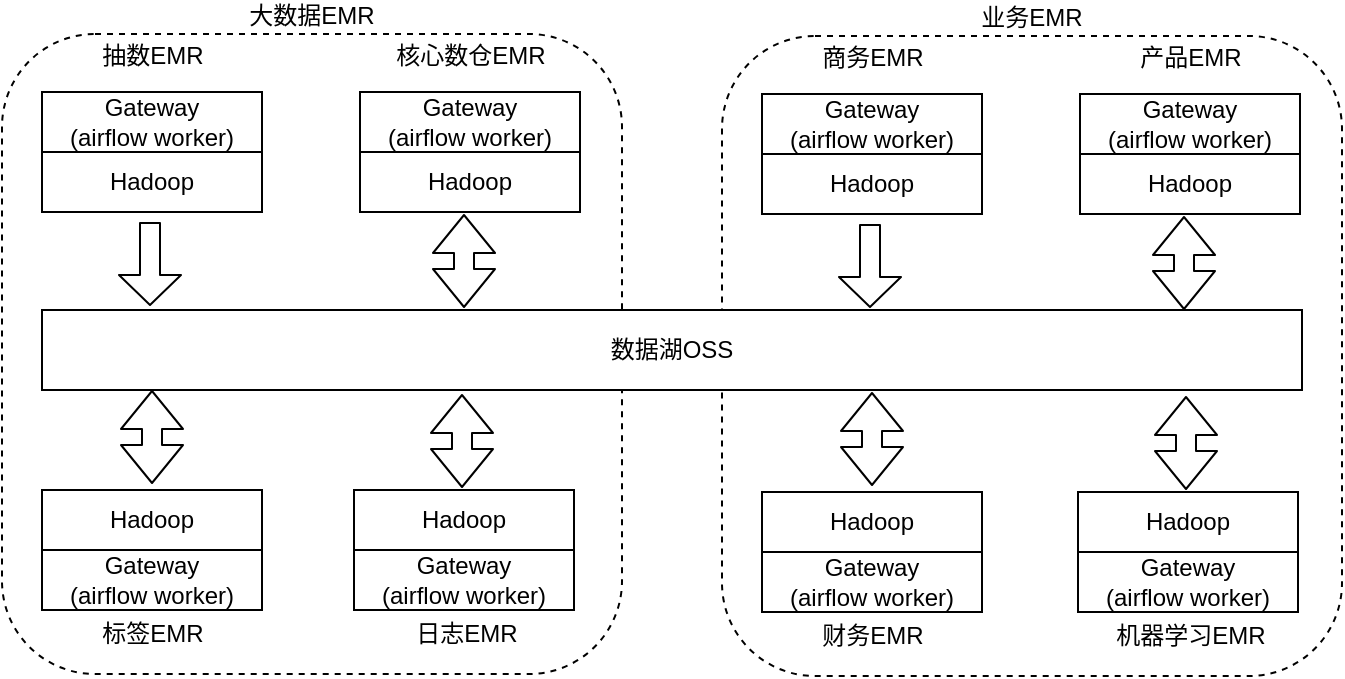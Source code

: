 <mxfile version="14.1.1" type="github"><diagram id="jwJnwgBdLn-p7Ej8F0kH" name="Page-1"><mxGraphModel dx="2066" dy="1074" grid="1" gridSize="10" guides="1" tooltips="1" connect="1" arrows="1" fold="1" page="1" pageScale="1" pageWidth="827" pageHeight="1169" math="0" shadow="0"><root><mxCell id="0"/><mxCell id="1" parent="0"/><mxCell id="lM-Ca0Ui1ZtqQbaLC1SC-33" value="业务EMR" style="rounded=1;whiteSpace=wrap;html=1;dashed=1;labelPosition=center;verticalLabelPosition=top;align=center;verticalAlign=bottom;" vertex="1" parent="1"><mxGeometry x="450" y="111" width="310" height="320" as="geometry"/></mxCell><mxCell id="lM-Ca0Ui1ZtqQbaLC1SC-34" value="" style="shape=flexArrow;endArrow=classic;html=1;width=10;endSize=4.67;" edge="1" parent="1"><mxGeometry width="50" height="50" relative="1" as="geometry"><mxPoint x="524" y="205" as="sourcePoint"/><mxPoint x="524" y="247" as="targetPoint"/></mxGeometry></mxCell><mxCell id="lM-Ca0Ui1ZtqQbaLC1SC-35" value="" style="group" vertex="1" connectable="0" parent="1"><mxGeometry x="470" y="112" width="110" height="88" as="geometry"/></mxCell><mxCell id="lM-Ca0Ui1ZtqQbaLC1SC-36" value="Gateway&lt;br&gt;(airflow worker)" style="rounded=0;whiteSpace=wrap;html=1;" vertex="1" parent="lM-Ca0Ui1ZtqQbaLC1SC-35"><mxGeometry y="28" width="110" height="30" as="geometry"/></mxCell><mxCell id="lM-Ca0Ui1ZtqQbaLC1SC-37" value="Hadoop" style="rounded=0;whiteSpace=wrap;html=1;" vertex="1" parent="lM-Ca0Ui1ZtqQbaLC1SC-35"><mxGeometry y="58" width="110" height="30" as="geometry"/></mxCell><mxCell id="lM-Ca0Ui1ZtqQbaLC1SC-38" value="商务EMR" style="text;html=1;strokeColor=none;fillColor=none;align=center;verticalAlign=middle;whiteSpace=wrap;rounded=0;" vertex="1" parent="lM-Ca0Ui1ZtqQbaLC1SC-35"><mxGeometry x="27.5" width="55" height="20" as="geometry"/></mxCell><mxCell id="lM-Ca0Ui1ZtqQbaLC1SC-39" value="" style="group" vertex="1" connectable="0" parent="1"><mxGeometry x="629" y="112" width="110" height="88" as="geometry"/></mxCell><mxCell id="lM-Ca0Ui1ZtqQbaLC1SC-40" value="Gateway&lt;br&gt;(airflow worker)" style="rounded=0;whiteSpace=wrap;html=1;" vertex="1" parent="lM-Ca0Ui1ZtqQbaLC1SC-39"><mxGeometry y="28" width="110" height="30" as="geometry"/></mxCell><mxCell id="lM-Ca0Ui1ZtqQbaLC1SC-41" value="Hadoop" style="rounded=0;whiteSpace=wrap;html=1;" vertex="1" parent="lM-Ca0Ui1ZtqQbaLC1SC-39"><mxGeometry y="58" width="110" height="30" as="geometry"/></mxCell><mxCell id="lM-Ca0Ui1ZtqQbaLC1SC-42" value="产品EMR" style="text;html=1;strokeColor=none;fillColor=none;align=center;verticalAlign=middle;whiteSpace=wrap;rounded=0;" vertex="1" parent="lM-Ca0Ui1ZtqQbaLC1SC-39"><mxGeometry x="14" width="82.5" height="20" as="geometry"/></mxCell><mxCell id="lM-Ca0Ui1ZtqQbaLC1SC-43" value="" style="shape=flexArrow;endArrow=classic;startArrow=classic;html=1;" edge="1" parent="1"><mxGeometry width="50" height="50" relative="1" as="geometry"><mxPoint x="681" y="248" as="sourcePoint"/><mxPoint x="681" y="201" as="targetPoint"/></mxGeometry></mxCell><mxCell id="lM-Ca0Ui1ZtqQbaLC1SC-44" value="" style="shape=flexArrow;endArrow=classic;startArrow=classic;html=1;" edge="1" parent="1"><mxGeometry width="50" height="50" relative="1" as="geometry"><mxPoint x="525" y="336" as="sourcePoint"/><mxPoint x="525" y="289" as="targetPoint"/></mxGeometry></mxCell><mxCell id="lM-Ca0Ui1ZtqQbaLC1SC-45" value="" style="group" vertex="1" connectable="0" parent="1"><mxGeometry x="470" y="339" width="110" height="82" as="geometry"/></mxCell><mxCell id="lM-Ca0Ui1ZtqQbaLC1SC-46" value="Gateway&lt;br&gt;(airflow worker)" style="rounded=0;whiteSpace=wrap;html=1;" vertex="1" parent="lM-Ca0Ui1ZtqQbaLC1SC-45"><mxGeometry y="30" width="110" height="30" as="geometry"/></mxCell><mxCell id="lM-Ca0Ui1ZtqQbaLC1SC-47" value="Hadoop" style="rounded=0;whiteSpace=wrap;html=1;" vertex="1" parent="lM-Ca0Ui1ZtqQbaLC1SC-45"><mxGeometry width="110" height="30" as="geometry"/></mxCell><mxCell id="lM-Ca0Ui1ZtqQbaLC1SC-48" value="财务EMR" style="text;html=1;strokeColor=none;fillColor=none;align=center;verticalAlign=middle;whiteSpace=wrap;rounded=0;" vertex="1" parent="lM-Ca0Ui1ZtqQbaLC1SC-45"><mxGeometry x="27.5" y="62" width="55" height="20" as="geometry"/></mxCell><mxCell id="lM-Ca0Ui1ZtqQbaLC1SC-49" value="" style="group" vertex="1" connectable="0" parent="1"><mxGeometry x="628" y="339" width="110" height="82" as="geometry"/></mxCell><mxCell id="lM-Ca0Ui1ZtqQbaLC1SC-50" value="Gateway&lt;br&gt;(airflow worker)" style="rounded=0;whiteSpace=wrap;html=1;" vertex="1" parent="lM-Ca0Ui1ZtqQbaLC1SC-49"><mxGeometry y="30" width="110" height="30" as="geometry"/></mxCell><mxCell id="lM-Ca0Ui1ZtqQbaLC1SC-51" value="Hadoop" style="rounded=0;whiteSpace=wrap;html=1;" vertex="1" parent="lM-Ca0Ui1ZtqQbaLC1SC-49"><mxGeometry width="110" height="30" as="geometry"/></mxCell><mxCell id="lM-Ca0Ui1ZtqQbaLC1SC-52" value="机器学习EMR" style="text;html=1;strokeColor=none;fillColor=none;align=center;verticalAlign=middle;whiteSpace=wrap;rounded=0;" vertex="1" parent="lM-Ca0Ui1ZtqQbaLC1SC-49"><mxGeometry x="15" y="62" width="82.5" height="20" as="geometry"/></mxCell><mxCell id="lM-Ca0Ui1ZtqQbaLC1SC-53" value="" style="shape=flexArrow;endArrow=classic;startArrow=classic;html=1;" edge="1" parent="1"><mxGeometry width="50" height="50" relative="1" as="geometry"><mxPoint x="682" y="338" as="sourcePoint"/><mxPoint x="682" y="291" as="targetPoint"/></mxGeometry></mxCell><mxCell id="lM-Ca0Ui1ZtqQbaLC1SC-2" value="大数据EMR" style="rounded=1;whiteSpace=wrap;html=1;dashed=1;labelPosition=center;verticalLabelPosition=top;align=center;verticalAlign=bottom;" vertex="1" parent="1"><mxGeometry x="90" y="110" width="310" height="320" as="geometry"/></mxCell><mxCell id="lM-Ca0Ui1ZtqQbaLC1SC-1" value="数据湖OSS" style="rounded=0;whiteSpace=wrap;html=1;" vertex="1" parent="1"><mxGeometry x="110" y="248" width="630" height="40" as="geometry"/></mxCell><mxCell id="lM-Ca0Ui1ZtqQbaLC1SC-9" value="" style="shape=flexArrow;endArrow=classic;html=1;width=10;endSize=4.67;" edge="1" parent="1"><mxGeometry width="50" height="50" relative="1" as="geometry"><mxPoint x="164" y="204" as="sourcePoint"/><mxPoint x="164" y="246" as="targetPoint"/></mxGeometry></mxCell><mxCell id="lM-Ca0Ui1ZtqQbaLC1SC-12" value="" style="group" vertex="1" connectable="0" parent="1"><mxGeometry x="110" y="111" width="110" height="88" as="geometry"/></mxCell><mxCell id="lM-Ca0Ui1ZtqQbaLC1SC-4" value="Gateway&lt;br&gt;(airflow worker)" style="rounded=0;whiteSpace=wrap;html=1;" vertex="1" parent="lM-Ca0Ui1ZtqQbaLC1SC-12"><mxGeometry y="28" width="110" height="30" as="geometry"/></mxCell><mxCell id="lM-Ca0Ui1ZtqQbaLC1SC-5" value="Hadoop" style="rounded=0;whiteSpace=wrap;html=1;" vertex="1" parent="lM-Ca0Ui1ZtqQbaLC1SC-12"><mxGeometry y="58" width="110" height="30" as="geometry"/></mxCell><mxCell id="lM-Ca0Ui1ZtqQbaLC1SC-6" value="抽数EMR" style="text;html=1;strokeColor=none;fillColor=none;align=center;verticalAlign=middle;whiteSpace=wrap;rounded=0;" vertex="1" parent="lM-Ca0Ui1ZtqQbaLC1SC-12"><mxGeometry x="27.5" width="55" height="20" as="geometry"/></mxCell><mxCell id="lM-Ca0Ui1ZtqQbaLC1SC-13" value="" style="group" vertex="1" connectable="0" parent="1"><mxGeometry x="269" y="111" width="110" height="88" as="geometry"/></mxCell><mxCell id="lM-Ca0Ui1ZtqQbaLC1SC-14" value="Gateway&lt;br&gt;(airflow worker)" style="rounded=0;whiteSpace=wrap;html=1;" vertex="1" parent="lM-Ca0Ui1ZtqQbaLC1SC-13"><mxGeometry y="28" width="110" height="30" as="geometry"/></mxCell><mxCell id="lM-Ca0Ui1ZtqQbaLC1SC-15" value="Hadoop" style="rounded=0;whiteSpace=wrap;html=1;" vertex="1" parent="lM-Ca0Ui1ZtqQbaLC1SC-13"><mxGeometry y="58" width="110" height="30" as="geometry"/></mxCell><mxCell id="lM-Ca0Ui1ZtqQbaLC1SC-16" value="核心数仓EMR" style="text;html=1;strokeColor=none;fillColor=none;align=center;verticalAlign=middle;whiteSpace=wrap;rounded=0;" vertex="1" parent="lM-Ca0Ui1ZtqQbaLC1SC-13"><mxGeometry x="14" width="82.5" height="20" as="geometry"/></mxCell><mxCell id="lM-Ca0Ui1ZtqQbaLC1SC-17" value="" style="shape=flexArrow;endArrow=classic;startArrow=classic;html=1;" edge="1" parent="1"><mxGeometry width="50" height="50" relative="1" as="geometry"><mxPoint x="321" y="247" as="sourcePoint"/><mxPoint x="321" y="200" as="targetPoint"/></mxGeometry></mxCell><mxCell id="lM-Ca0Ui1ZtqQbaLC1SC-22" value="" style="shape=flexArrow;endArrow=classic;startArrow=classic;html=1;" edge="1" parent="1"><mxGeometry width="50" height="50" relative="1" as="geometry"><mxPoint x="165" y="335" as="sourcePoint"/><mxPoint x="165" y="288" as="targetPoint"/></mxGeometry></mxCell><mxCell id="lM-Ca0Ui1ZtqQbaLC1SC-23" value="" style="group" vertex="1" connectable="0" parent="1"><mxGeometry x="110" y="338" width="110" height="82" as="geometry"/></mxCell><mxCell id="lM-Ca0Ui1ZtqQbaLC1SC-19" value="Gateway&lt;br&gt;(airflow worker)" style="rounded=0;whiteSpace=wrap;html=1;" vertex="1" parent="lM-Ca0Ui1ZtqQbaLC1SC-23"><mxGeometry y="30" width="110" height="30" as="geometry"/></mxCell><mxCell id="lM-Ca0Ui1ZtqQbaLC1SC-20" value="Hadoop" style="rounded=0;whiteSpace=wrap;html=1;" vertex="1" parent="lM-Ca0Ui1ZtqQbaLC1SC-23"><mxGeometry width="110" height="30" as="geometry"/></mxCell><mxCell id="lM-Ca0Ui1ZtqQbaLC1SC-21" value="标签EMR" style="text;html=1;strokeColor=none;fillColor=none;align=center;verticalAlign=middle;whiteSpace=wrap;rounded=0;" vertex="1" parent="lM-Ca0Ui1ZtqQbaLC1SC-23"><mxGeometry x="27.5" y="62" width="55" height="20" as="geometry"/></mxCell><mxCell id="lM-Ca0Ui1ZtqQbaLC1SC-24" value="" style="group" vertex="1" connectable="0" parent="1"><mxGeometry x="266" y="338" width="110" height="82" as="geometry"/></mxCell><mxCell id="lM-Ca0Ui1ZtqQbaLC1SC-25" value="Gateway&lt;br&gt;(airflow worker)" style="rounded=0;whiteSpace=wrap;html=1;" vertex="1" parent="lM-Ca0Ui1ZtqQbaLC1SC-24"><mxGeometry y="30" width="110" height="30" as="geometry"/></mxCell><mxCell id="lM-Ca0Ui1ZtqQbaLC1SC-26" value="Hadoop" style="rounded=0;whiteSpace=wrap;html=1;" vertex="1" parent="lM-Ca0Ui1ZtqQbaLC1SC-24"><mxGeometry width="110" height="30" as="geometry"/></mxCell><mxCell id="lM-Ca0Ui1ZtqQbaLC1SC-27" value="日志EMR" style="text;html=1;strokeColor=none;fillColor=none;align=center;verticalAlign=middle;whiteSpace=wrap;rounded=0;" vertex="1" parent="lM-Ca0Ui1ZtqQbaLC1SC-24"><mxGeometry x="15" y="62" width="82.5" height="20" as="geometry"/></mxCell><mxCell id="lM-Ca0Ui1ZtqQbaLC1SC-32" value="" style="shape=flexArrow;endArrow=classic;startArrow=classic;html=1;" edge="1" parent="1"><mxGeometry width="50" height="50" relative="1" as="geometry"><mxPoint x="320" y="337" as="sourcePoint"/><mxPoint x="320" y="290" as="targetPoint"/></mxGeometry></mxCell></root></mxGraphModel></diagram></mxfile>